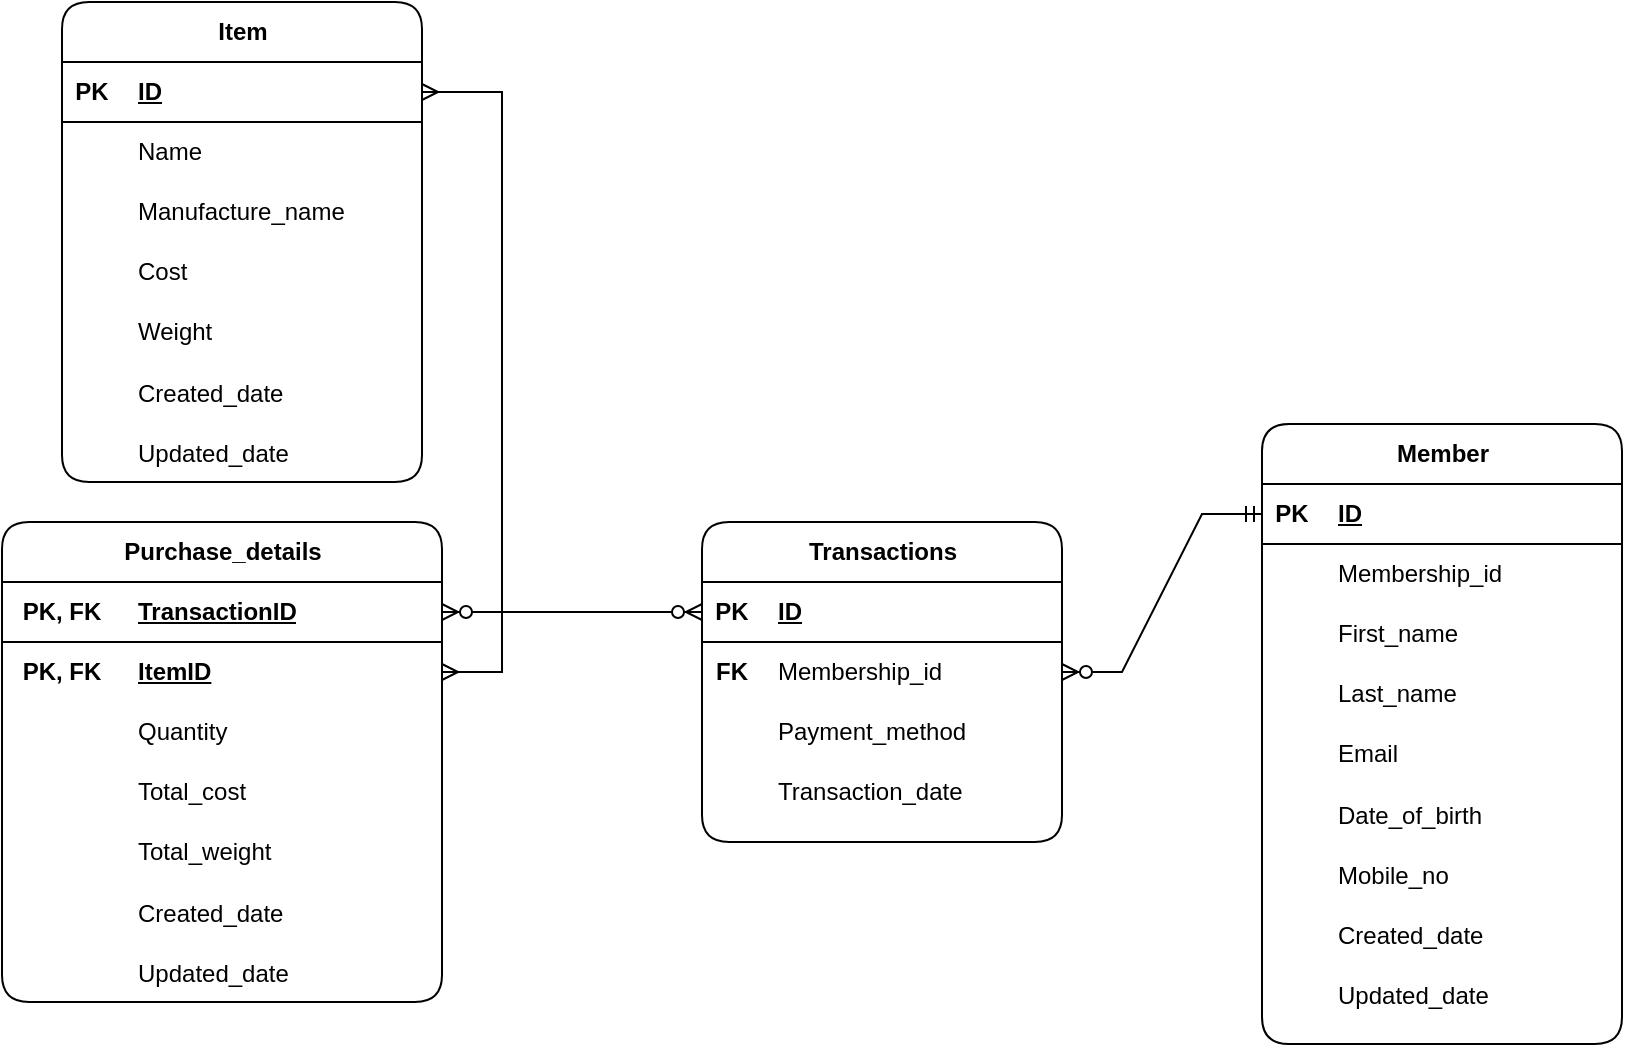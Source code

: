 <mxfile version="21.0.6"><diagram name="Page-1" id="mBTfdNgbiv4qz16sCXls"><mxGraphModel dx="1313" dy="691" grid="1" gridSize="10" guides="1" tooltips="1" connect="1" arrows="1" fold="1" page="1" pageScale="1" pageWidth="1169" pageHeight="827" math="0" shadow="0"><root><mxCell id="0"/><mxCell id="1" parent="0"/><mxCell id="h47aeCVus-h1G1dlQ44J-30" value="Item" style="shape=table;startSize=30;container=1;collapsible=1;childLayout=tableLayout;fixedRows=1;rowLines=0;fontStyle=1;align=center;resizeLast=1;html=1;columnLines=0;swimlaneLine=1;rounded=1;strokeColor=default;shadow=0;" vertex="1" parent="1"><mxGeometry x="260" y="60" width="180" height="240" as="geometry"/></mxCell><mxCell id="h47aeCVus-h1G1dlQ44J-31" value="" style="shape=tableRow;horizontal=0;startSize=0;swimlaneHead=0;swimlaneBody=0;fillColor=none;collapsible=0;dropTarget=0;points=[[0,0.5],[1,0.5]];portConstraint=eastwest;top=0;left=0;right=0;bottom=1;" vertex="1" parent="h47aeCVus-h1G1dlQ44J-30"><mxGeometry y="30" width="180" height="30" as="geometry"/></mxCell><mxCell id="h47aeCVus-h1G1dlQ44J-32" value="PK" style="shape=partialRectangle;connectable=0;fillColor=none;top=0;left=0;bottom=0;right=0;fontStyle=1;overflow=hidden;whiteSpace=wrap;html=1;" vertex="1" parent="h47aeCVus-h1G1dlQ44J-31"><mxGeometry width="30" height="30" as="geometry"><mxRectangle width="30" height="30" as="alternateBounds"/></mxGeometry></mxCell><mxCell id="h47aeCVus-h1G1dlQ44J-33" value="ID" style="shape=partialRectangle;connectable=0;fillColor=none;top=0;left=0;bottom=0;right=0;align=left;spacingLeft=6;fontStyle=5;overflow=hidden;whiteSpace=wrap;html=1;" vertex="1" parent="h47aeCVus-h1G1dlQ44J-31"><mxGeometry x="30" width="150" height="30" as="geometry"><mxRectangle width="150" height="30" as="alternateBounds"/></mxGeometry></mxCell><mxCell id="h47aeCVus-h1G1dlQ44J-34" value="" style="shape=tableRow;horizontal=0;startSize=0;swimlaneHead=0;swimlaneBody=0;fillColor=none;collapsible=0;dropTarget=0;points=[[0,0.5],[1,0.5]];portConstraint=eastwest;top=0;left=0;right=0;bottom=0;" vertex="1" parent="h47aeCVus-h1G1dlQ44J-30"><mxGeometry y="60" width="180" height="30" as="geometry"/></mxCell><mxCell id="h47aeCVus-h1G1dlQ44J-35" value="" style="shape=partialRectangle;connectable=0;fillColor=none;top=0;left=0;bottom=0;right=0;editable=1;overflow=hidden;whiteSpace=wrap;html=1;" vertex="1" parent="h47aeCVus-h1G1dlQ44J-34"><mxGeometry width="30" height="30" as="geometry"><mxRectangle width="30" height="30" as="alternateBounds"/></mxGeometry></mxCell><mxCell id="h47aeCVus-h1G1dlQ44J-36" value="Name" style="shape=partialRectangle;connectable=0;fillColor=none;top=0;left=0;bottom=0;right=0;align=left;spacingLeft=6;overflow=hidden;whiteSpace=wrap;html=1;" vertex="1" parent="h47aeCVus-h1G1dlQ44J-34"><mxGeometry x="30" width="150" height="30" as="geometry"><mxRectangle width="150" height="30" as="alternateBounds"/></mxGeometry></mxCell><mxCell id="h47aeCVus-h1G1dlQ44J-37" value="" style="shape=tableRow;horizontal=0;startSize=0;swimlaneHead=0;swimlaneBody=0;fillColor=none;collapsible=0;dropTarget=0;points=[[0,0.5],[1,0.5]];portConstraint=eastwest;top=0;left=0;right=0;bottom=0;" vertex="1" parent="h47aeCVus-h1G1dlQ44J-30"><mxGeometry y="90" width="180" height="30" as="geometry"/></mxCell><mxCell id="h47aeCVus-h1G1dlQ44J-38" value="" style="shape=partialRectangle;connectable=0;fillColor=none;top=0;left=0;bottom=0;right=0;editable=1;overflow=hidden;whiteSpace=wrap;html=1;" vertex="1" parent="h47aeCVus-h1G1dlQ44J-37"><mxGeometry width="30" height="30" as="geometry"><mxRectangle width="30" height="30" as="alternateBounds"/></mxGeometry></mxCell><mxCell id="h47aeCVus-h1G1dlQ44J-39" value="Manufacture_name" style="shape=partialRectangle;connectable=0;fillColor=none;top=0;left=0;bottom=0;right=0;align=left;spacingLeft=6;overflow=hidden;whiteSpace=wrap;html=1;" vertex="1" parent="h47aeCVus-h1G1dlQ44J-37"><mxGeometry x="30" width="150" height="30" as="geometry"><mxRectangle width="150" height="30" as="alternateBounds"/></mxGeometry></mxCell><mxCell id="h47aeCVus-h1G1dlQ44J-40" value="" style="shape=tableRow;horizontal=0;startSize=0;swimlaneHead=0;swimlaneBody=0;fillColor=none;collapsible=0;dropTarget=0;points=[[0,0.5],[1,0.5]];portConstraint=eastwest;top=0;left=0;right=0;bottom=0;" vertex="1" parent="h47aeCVus-h1G1dlQ44J-30"><mxGeometry y="120" width="180" height="30" as="geometry"/></mxCell><mxCell id="h47aeCVus-h1G1dlQ44J-41" value="" style="shape=partialRectangle;connectable=0;fillColor=none;top=0;left=0;bottom=0;right=0;editable=1;overflow=hidden;whiteSpace=wrap;html=1;" vertex="1" parent="h47aeCVus-h1G1dlQ44J-40"><mxGeometry width="30" height="30" as="geometry"><mxRectangle width="30" height="30" as="alternateBounds"/></mxGeometry></mxCell><mxCell id="h47aeCVus-h1G1dlQ44J-42" value="Cost" style="shape=partialRectangle;connectable=0;fillColor=none;top=0;left=0;bottom=0;right=0;align=left;spacingLeft=6;overflow=hidden;whiteSpace=wrap;html=1;" vertex="1" parent="h47aeCVus-h1G1dlQ44J-40"><mxGeometry x="30" width="150" height="30" as="geometry"><mxRectangle width="150" height="30" as="alternateBounds"/></mxGeometry></mxCell><mxCell id="h47aeCVus-h1G1dlQ44J-44" value="Weight" style="shape=partialRectangle;connectable=0;fillColor=none;top=0;left=0;bottom=0;right=0;align=left;spacingLeft=6;overflow=hidden;whiteSpace=wrap;html=1;" vertex="1" parent="1"><mxGeometry x="290" y="210" width="150" height="30" as="geometry"><mxRectangle width="150" height="30" as="alternateBounds"/></mxGeometry></mxCell><mxCell id="h47aeCVus-h1G1dlQ44J-45" value="Created_date" style="shape=partialRectangle;connectable=0;fillColor=none;top=0;left=0;bottom=0;right=0;align=left;spacingLeft=6;overflow=hidden;whiteSpace=wrap;html=1;" vertex="1" parent="1"><mxGeometry x="290" y="241" width="150" height="30" as="geometry"><mxRectangle width="150" height="30" as="alternateBounds"/></mxGeometry></mxCell><mxCell id="h47aeCVus-h1G1dlQ44J-46" value="Updated_date" style="shape=partialRectangle;connectable=0;fillColor=none;top=0;left=0;bottom=0;right=0;align=left;spacingLeft=6;overflow=hidden;whiteSpace=wrap;html=1;" vertex="1" parent="1"><mxGeometry x="290" y="271" width="150" height="30" as="geometry"><mxRectangle width="150" height="30" as="alternateBounds"/></mxGeometry></mxCell><mxCell id="h47aeCVus-h1G1dlQ44J-60" value="Transactions" style="shape=table;startSize=30;container=1;collapsible=1;childLayout=tableLayout;fixedRows=1;rowLines=0;fontStyle=1;align=center;resizeLast=1;html=1;columnLines=0;swimlaneLine=1;rounded=1;strokeColor=default;shadow=0;" vertex="1" parent="1"><mxGeometry x="580" y="320" width="180" height="160" as="geometry"/></mxCell><mxCell id="h47aeCVus-h1G1dlQ44J-61" value="" style="shape=tableRow;horizontal=0;startSize=0;swimlaneHead=0;swimlaneBody=0;fillColor=none;collapsible=0;dropTarget=0;points=[[0,0.5],[1,0.5]];portConstraint=eastwest;top=0;left=0;right=0;bottom=1;" vertex="1" parent="h47aeCVus-h1G1dlQ44J-60"><mxGeometry y="30" width="180" height="30" as="geometry"/></mxCell><mxCell id="h47aeCVus-h1G1dlQ44J-62" value="PK" style="shape=partialRectangle;connectable=0;fillColor=none;top=0;left=0;bottom=0;right=0;fontStyle=1;overflow=hidden;whiteSpace=wrap;html=1;" vertex="1" parent="h47aeCVus-h1G1dlQ44J-61"><mxGeometry width="30" height="30" as="geometry"><mxRectangle width="30" height="30" as="alternateBounds"/></mxGeometry></mxCell><mxCell id="h47aeCVus-h1G1dlQ44J-63" value="ID" style="shape=partialRectangle;connectable=0;fillColor=none;top=0;left=0;bottom=0;right=0;align=left;spacingLeft=6;fontStyle=5;overflow=hidden;whiteSpace=wrap;html=1;" vertex="1" parent="h47aeCVus-h1G1dlQ44J-61"><mxGeometry x="30" width="150" height="30" as="geometry"><mxRectangle width="150" height="30" as="alternateBounds"/></mxGeometry></mxCell><mxCell id="h47aeCVus-h1G1dlQ44J-64" value="" style="shape=tableRow;horizontal=0;startSize=0;swimlaneHead=0;swimlaneBody=0;fillColor=none;collapsible=0;dropTarget=0;points=[[0,0.5],[1,0.5]];portConstraint=eastwest;top=0;left=0;right=0;bottom=0;" vertex="1" parent="h47aeCVus-h1G1dlQ44J-60"><mxGeometry y="60" width="180" height="30" as="geometry"/></mxCell><mxCell id="h47aeCVus-h1G1dlQ44J-65" value="&lt;b&gt;FK&lt;/b&gt;" style="shape=partialRectangle;connectable=0;fillColor=none;top=0;left=0;bottom=0;right=0;editable=1;overflow=hidden;whiteSpace=wrap;html=1;" vertex="1" parent="h47aeCVus-h1G1dlQ44J-64"><mxGeometry width="30" height="30" as="geometry"><mxRectangle width="30" height="30" as="alternateBounds"/></mxGeometry></mxCell><mxCell id="h47aeCVus-h1G1dlQ44J-66" value="Membership_id" style="shape=partialRectangle;connectable=0;fillColor=none;top=0;left=0;bottom=0;right=0;align=left;spacingLeft=6;overflow=hidden;whiteSpace=wrap;html=1;" vertex="1" parent="h47aeCVus-h1G1dlQ44J-64"><mxGeometry x="30" width="150" height="30" as="geometry"><mxRectangle width="150" height="30" as="alternateBounds"/></mxGeometry></mxCell><mxCell id="h47aeCVus-h1G1dlQ44J-67" value="" style="shape=tableRow;horizontal=0;startSize=0;swimlaneHead=0;swimlaneBody=0;fillColor=none;collapsible=0;dropTarget=0;points=[[0,0.5],[1,0.5]];portConstraint=eastwest;top=0;left=0;right=0;bottom=0;" vertex="1" parent="h47aeCVus-h1G1dlQ44J-60"><mxGeometry y="90" width="180" height="30" as="geometry"/></mxCell><mxCell id="h47aeCVus-h1G1dlQ44J-68" value="" style="shape=partialRectangle;connectable=0;fillColor=none;top=0;left=0;bottom=0;right=0;editable=1;overflow=hidden;whiteSpace=wrap;html=1;" vertex="1" parent="h47aeCVus-h1G1dlQ44J-67"><mxGeometry width="30" height="30" as="geometry"><mxRectangle width="30" height="30" as="alternateBounds"/></mxGeometry></mxCell><mxCell id="h47aeCVus-h1G1dlQ44J-69" value="Payment_method" style="shape=partialRectangle;connectable=0;fillColor=none;top=0;left=0;bottom=0;right=0;align=left;spacingLeft=6;overflow=hidden;whiteSpace=wrap;html=1;" vertex="1" parent="h47aeCVus-h1G1dlQ44J-67"><mxGeometry x="30" width="150" height="30" as="geometry"><mxRectangle width="150" height="30" as="alternateBounds"/></mxGeometry></mxCell><mxCell id="h47aeCVus-h1G1dlQ44J-70" value="" style="shape=tableRow;horizontal=0;startSize=0;swimlaneHead=0;swimlaneBody=0;fillColor=none;collapsible=0;dropTarget=0;points=[[0,0.5],[1,0.5]];portConstraint=eastwest;top=0;left=0;right=0;bottom=0;" vertex="1" parent="h47aeCVus-h1G1dlQ44J-60"><mxGeometry y="120" width="180" height="30" as="geometry"/></mxCell><mxCell id="h47aeCVus-h1G1dlQ44J-71" value="" style="shape=partialRectangle;connectable=0;fillColor=none;top=0;left=0;bottom=0;right=0;editable=1;overflow=hidden;whiteSpace=wrap;html=1;" vertex="1" parent="h47aeCVus-h1G1dlQ44J-70"><mxGeometry width="30" height="30" as="geometry"><mxRectangle width="30" height="30" as="alternateBounds"/></mxGeometry></mxCell><mxCell id="h47aeCVus-h1G1dlQ44J-72" value="Transaction_date" style="shape=partialRectangle;connectable=0;fillColor=none;top=0;left=0;bottom=0;right=0;align=left;spacingLeft=6;overflow=hidden;whiteSpace=wrap;html=1;" vertex="1" parent="h47aeCVus-h1G1dlQ44J-70"><mxGeometry x="30" width="150" height="30" as="geometry"><mxRectangle width="150" height="30" as="alternateBounds"/></mxGeometry></mxCell><mxCell id="h47aeCVus-h1G1dlQ44J-76" value="Member" style="shape=table;startSize=30;container=1;collapsible=1;childLayout=tableLayout;fixedRows=1;rowLines=0;fontStyle=1;align=center;resizeLast=1;html=1;columnLines=0;swimlaneLine=1;rounded=1;strokeColor=default;shadow=0;" vertex="1" parent="1"><mxGeometry x="860" y="271" width="180" height="310" as="geometry"/></mxCell><mxCell id="h47aeCVus-h1G1dlQ44J-77" value="" style="shape=tableRow;horizontal=0;startSize=0;swimlaneHead=0;swimlaneBody=0;fillColor=none;collapsible=0;dropTarget=0;points=[[0,0.5],[1,0.5]];portConstraint=eastwest;top=0;left=0;right=0;bottom=1;" vertex="1" parent="h47aeCVus-h1G1dlQ44J-76"><mxGeometry y="30" width="180" height="30" as="geometry"/></mxCell><mxCell id="h47aeCVus-h1G1dlQ44J-78" value="PK" style="shape=partialRectangle;connectable=0;fillColor=none;top=0;left=0;bottom=0;right=0;fontStyle=1;overflow=hidden;whiteSpace=wrap;html=1;" vertex="1" parent="h47aeCVus-h1G1dlQ44J-77"><mxGeometry width="30" height="30" as="geometry"><mxRectangle width="30" height="30" as="alternateBounds"/></mxGeometry></mxCell><mxCell id="h47aeCVus-h1G1dlQ44J-79" value="ID" style="shape=partialRectangle;connectable=0;fillColor=none;top=0;left=0;bottom=0;right=0;align=left;spacingLeft=6;fontStyle=5;overflow=hidden;whiteSpace=wrap;html=1;" vertex="1" parent="h47aeCVus-h1G1dlQ44J-77"><mxGeometry x="30" width="150" height="30" as="geometry"><mxRectangle width="150" height="30" as="alternateBounds"/></mxGeometry></mxCell><mxCell id="h47aeCVus-h1G1dlQ44J-80" value="" style="shape=tableRow;horizontal=0;startSize=0;swimlaneHead=0;swimlaneBody=0;fillColor=none;collapsible=0;dropTarget=0;points=[[0,0.5],[1,0.5]];portConstraint=eastwest;top=0;left=0;right=0;bottom=0;" vertex="1" parent="h47aeCVus-h1G1dlQ44J-76"><mxGeometry y="60" width="180" height="30" as="geometry"/></mxCell><mxCell id="h47aeCVus-h1G1dlQ44J-81" value="" style="shape=partialRectangle;connectable=0;fillColor=none;top=0;left=0;bottom=0;right=0;editable=1;overflow=hidden;whiteSpace=wrap;html=1;" vertex="1" parent="h47aeCVus-h1G1dlQ44J-80"><mxGeometry width="30" height="30" as="geometry"><mxRectangle width="30" height="30" as="alternateBounds"/></mxGeometry></mxCell><mxCell id="h47aeCVus-h1G1dlQ44J-82" value="Membership_id" style="shape=partialRectangle;connectable=0;fillColor=none;top=0;left=0;bottom=0;right=0;align=left;spacingLeft=6;overflow=hidden;whiteSpace=wrap;html=1;" vertex="1" parent="h47aeCVus-h1G1dlQ44J-80"><mxGeometry x="30" width="150" height="30" as="geometry"><mxRectangle width="150" height="30" as="alternateBounds"/></mxGeometry></mxCell><mxCell id="h47aeCVus-h1G1dlQ44J-83" value="" style="shape=tableRow;horizontal=0;startSize=0;swimlaneHead=0;swimlaneBody=0;fillColor=none;collapsible=0;dropTarget=0;points=[[0,0.5],[1,0.5]];portConstraint=eastwest;top=0;left=0;right=0;bottom=0;" vertex="1" parent="h47aeCVus-h1G1dlQ44J-76"><mxGeometry y="90" width="180" height="30" as="geometry"/></mxCell><mxCell id="h47aeCVus-h1G1dlQ44J-84" value="" style="shape=partialRectangle;connectable=0;fillColor=none;top=0;left=0;bottom=0;right=0;editable=1;overflow=hidden;whiteSpace=wrap;html=1;" vertex="1" parent="h47aeCVus-h1G1dlQ44J-83"><mxGeometry width="30" height="30" as="geometry"><mxRectangle width="30" height="30" as="alternateBounds"/></mxGeometry></mxCell><mxCell id="h47aeCVus-h1G1dlQ44J-85" value="First_name" style="shape=partialRectangle;connectable=0;fillColor=none;top=0;left=0;bottom=0;right=0;align=left;spacingLeft=6;overflow=hidden;whiteSpace=wrap;html=1;" vertex="1" parent="h47aeCVus-h1G1dlQ44J-83"><mxGeometry x="30" width="150" height="30" as="geometry"><mxRectangle width="150" height="30" as="alternateBounds"/></mxGeometry></mxCell><mxCell id="h47aeCVus-h1G1dlQ44J-86" value="" style="shape=tableRow;horizontal=0;startSize=0;swimlaneHead=0;swimlaneBody=0;fillColor=none;collapsible=0;dropTarget=0;points=[[0,0.5],[1,0.5]];portConstraint=eastwest;top=0;left=0;right=0;bottom=0;" vertex="1" parent="h47aeCVus-h1G1dlQ44J-76"><mxGeometry y="120" width="180" height="30" as="geometry"/></mxCell><mxCell id="h47aeCVus-h1G1dlQ44J-87" value="" style="shape=partialRectangle;connectable=0;fillColor=none;top=0;left=0;bottom=0;right=0;editable=1;overflow=hidden;whiteSpace=wrap;html=1;" vertex="1" parent="h47aeCVus-h1G1dlQ44J-86"><mxGeometry width="30" height="30" as="geometry"><mxRectangle width="30" height="30" as="alternateBounds"/></mxGeometry></mxCell><mxCell id="h47aeCVus-h1G1dlQ44J-88" value="Last_name" style="shape=partialRectangle;connectable=0;fillColor=none;top=0;left=0;bottom=0;right=0;align=left;spacingLeft=6;overflow=hidden;whiteSpace=wrap;html=1;" vertex="1" parent="h47aeCVus-h1G1dlQ44J-86"><mxGeometry x="30" width="150" height="30" as="geometry"><mxRectangle width="150" height="30" as="alternateBounds"/></mxGeometry></mxCell><mxCell id="h47aeCVus-h1G1dlQ44J-89" value="Email" style="shape=partialRectangle;connectable=0;fillColor=none;top=0;left=0;bottom=0;right=0;align=left;spacingLeft=6;overflow=hidden;whiteSpace=wrap;html=1;" vertex="1" parent="1"><mxGeometry x="890" y="421" width="150" height="30" as="geometry"><mxRectangle width="150" height="30" as="alternateBounds"/></mxGeometry></mxCell><mxCell id="h47aeCVus-h1G1dlQ44J-90" value="Date_of_birth" style="shape=partialRectangle;connectable=0;fillColor=none;top=0;left=0;bottom=0;right=0;align=left;spacingLeft=6;overflow=hidden;whiteSpace=wrap;html=1;" vertex="1" parent="1"><mxGeometry x="890" y="452" width="150" height="30" as="geometry"><mxRectangle width="150" height="30" as="alternateBounds"/></mxGeometry></mxCell><mxCell id="h47aeCVus-h1G1dlQ44J-91" value="Mobile_no" style="shape=partialRectangle;connectable=0;fillColor=none;top=0;left=0;bottom=0;right=0;align=left;spacingLeft=6;overflow=hidden;whiteSpace=wrap;html=1;" vertex="1" parent="1"><mxGeometry x="890" y="482" width="150" height="30" as="geometry"><mxRectangle width="150" height="30" as="alternateBounds"/></mxGeometry></mxCell><mxCell id="h47aeCVus-h1G1dlQ44J-92" value="Purchase_details" style="shape=table;startSize=30;container=1;collapsible=1;childLayout=tableLayout;fixedRows=1;rowLines=0;fontStyle=1;align=center;resizeLast=1;html=1;columnLines=0;swimlaneLine=1;rounded=1;strokeColor=default;shadow=0;top=1;" vertex="1" parent="1"><mxGeometry x="230" y="320" width="220" height="240" as="geometry"/></mxCell><mxCell id="h47aeCVus-h1G1dlQ44J-93" value="" style="shape=tableRow;horizontal=0;startSize=0;swimlaneHead=0;swimlaneBody=0;fillColor=none;collapsible=0;dropTarget=0;points=[[0,0.5],[1,0.5]];portConstraint=eastwest;top=0;left=0;right=0;bottom=1;" vertex="1" parent="h47aeCVus-h1G1dlQ44J-92"><mxGeometry y="30" width="220" height="30" as="geometry"/></mxCell><mxCell id="h47aeCVus-h1G1dlQ44J-94" value="PK, FK" style="shape=partialRectangle;connectable=0;fillColor=none;top=0;left=0;bottom=0;right=0;fontStyle=1;overflow=hidden;whiteSpace=wrap;html=1;" vertex="1" parent="h47aeCVus-h1G1dlQ44J-93"><mxGeometry width="60" height="30" as="geometry"><mxRectangle width="60" height="30" as="alternateBounds"/></mxGeometry></mxCell><mxCell id="h47aeCVus-h1G1dlQ44J-95" value="TransactionID" style="shape=partialRectangle;connectable=0;fillColor=none;top=0;left=0;bottom=0;right=0;align=left;spacingLeft=6;fontStyle=5;overflow=hidden;whiteSpace=wrap;html=1;" vertex="1" parent="h47aeCVus-h1G1dlQ44J-93"><mxGeometry x="60" width="160" height="30" as="geometry"><mxRectangle width="160" height="30" as="alternateBounds"/></mxGeometry></mxCell><mxCell id="h47aeCVus-h1G1dlQ44J-96" value="" style="shape=tableRow;horizontal=0;startSize=0;swimlaneHead=0;swimlaneBody=0;fillColor=none;collapsible=0;dropTarget=0;points=[[0,0.5],[1,0.5]];portConstraint=eastwest;top=0;left=0;right=0;bottom=0;" vertex="1" parent="h47aeCVus-h1G1dlQ44J-92"><mxGeometry y="60" width="220" height="30" as="geometry"/></mxCell><mxCell id="h47aeCVus-h1G1dlQ44J-97" value="&lt;b&gt;PK, FK&lt;/b&gt;" style="shape=partialRectangle;connectable=0;fillColor=none;top=0;left=0;bottom=0;right=0;editable=1;overflow=hidden;whiteSpace=wrap;html=1;" vertex="1" parent="h47aeCVus-h1G1dlQ44J-96"><mxGeometry width="60" height="30" as="geometry"><mxRectangle width="60" height="30" as="alternateBounds"/></mxGeometry></mxCell><mxCell id="h47aeCVus-h1G1dlQ44J-98" value="&lt;b&gt;&lt;u&gt;ItemID&lt;/u&gt;&lt;/b&gt;" style="shape=partialRectangle;connectable=0;fillColor=none;top=0;left=0;bottom=0;right=0;align=left;spacingLeft=6;overflow=hidden;whiteSpace=wrap;html=1;" vertex="1" parent="h47aeCVus-h1G1dlQ44J-96"><mxGeometry x="60" width="160" height="30" as="geometry"><mxRectangle width="160" height="30" as="alternateBounds"/></mxGeometry></mxCell><mxCell id="h47aeCVus-h1G1dlQ44J-99" value="" style="shape=tableRow;horizontal=0;startSize=0;swimlaneHead=0;swimlaneBody=0;fillColor=none;collapsible=0;dropTarget=0;points=[[0,0.5],[1,0.5]];portConstraint=eastwest;top=0;left=0;right=0;bottom=0;" vertex="1" parent="h47aeCVus-h1G1dlQ44J-92"><mxGeometry y="90" width="220" height="30" as="geometry"/></mxCell><mxCell id="h47aeCVus-h1G1dlQ44J-100" value="" style="shape=partialRectangle;connectable=0;fillColor=none;top=0;left=0;bottom=0;right=0;editable=1;overflow=hidden;whiteSpace=wrap;html=1;" vertex="1" parent="h47aeCVus-h1G1dlQ44J-99"><mxGeometry width="60" height="30" as="geometry"><mxRectangle width="60" height="30" as="alternateBounds"/></mxGeometry></mxCell><mxCell id="h47aeCVus-h1G1dlQ44J-101" value="Quantity" style="shape=partialRectangle;connectable=0;fillColor=none;top=0;left=0;bottom=0;right=0;align=left;spacingLeft=6;overflow=hidden;whiteSpace=wrap;html=1;" vertex="1" parent="h47aeCVus-h1G1dlQ44J-99"><mxGeometry x="60" width="160" height="30" as="geometry"><mxRectangle width="160" height="30" as="alternateBounds"/></mxGeometry></mxCell><mxCell id="h47aeCVus-h1G1dlQ44J-102" value="" style="shape=tableRow;horizontal=0;startSize=0;swimlaneHead=0;swimlaneBody=0;fillColor=none;collapsible=0;dropTarget=0;points=[[0,0.5],[1,0.5]];portConstraint=eastwest;top=0;left=0;right=0;bottom=0;" vertex="1" parent="h47aeCVus-h1G1dlQ44J-92"><mxGeometry y="120" width="220" height="30" as="geometry"/></mxCell><mxCell id="h47aeCVus-h1G1dlQ44J-103" value="" style="shape=partialRectangle;connectable=0;fillColor=none;top=0;left=0;bottom=0;right=0;editable=1;overflow=hidden;whiteSpace=wrap;html=1;" vertex="1" parent="h47aeCVus-h1G1dlQ44J-102"><mxGeometry width="60" height="30" as="geometry"><mxRectangle width="60" height="30" as="alternateBounds"/></mxGeometry></mxCell><mxCell id="h47aeCVus-h1G1dlQ44J-104" value="Total_cost" style="shape=partialRectangle;connectable=0;fillColor=none;top=0;left=0;bottom=0;right=0;align=left;spacingLeft=6;overflow=hidden;whiteSpace=wrap;html=1;" vertex="1" parent="h47aeCVus-h1G1dlQ44J-102"><mxGeometry x="60" width="160" height="30" as="geometry"><mxRectangle width="160" height="30" as="alternateBounds"/></mxGeometry></mxCell><mxCell id="h47aeCVus-h1G1dlQ44J-105" value="Total_weight" style="shape=partialRectangle;connectable=0;fillColor=none;top=0;left=0;bottom=0;right=0;align=left;spacingLeft=6;overflow=hidden;whiteSpace=wrap;html=1;" vertex="1" parent="1"><mxGeometry x="290" y="470" width="150" height="30" as="geometry"><mxRectangle width="150" height="30" as="alternateBounds"/></mxGeometry></mxCell><mxCell id="h47aeCVus-h1G1dlQ44J-106" value="Created_date" style="shape=partialRectangle;connectable=0;fillColor=none;top=0;left=0;bottom=0;right=0;align=left;spacingLeft=6;overflow=hidden;whiteSpace=wrap;html=1;" vertex="1" parent="1"><mxGeometry x="290" y="501" width="150" height="30" as="geometry"><mxRectangle width="150" height="30" as="alternateBounds"/></mxGeometry></mxCell><mxCell id="h47aeCVus-h1G1dlQ44J-107" value="Updated_date" style="shape=partialRectangle;connectable=0;fillColor=none;top=0;left=0;bottom=0;right=0;align=left;spacingLeft=6;overflow=hidden;whiteSpace=wrap;html=1;" vertex="1" parent="1"><mxGeometry x="290" y="531" width="150" height="30" as="geometry"><mxRectangle width="150" height="30" as="alternateBounds"/></mxGeometry></mxCell><mxCell id="h47aeCVus-h1G1dlQ44J-108" value="Created_date" style="shape=partialRectangle;connectable=0;fillColor=none;top=0;left=0;bottom=0;right=0;align=left;spacingLeft=6;overflow=hidden;whiteSpace=wrap;html=1;" vertex="1" parent="1"><mxGeometry x="890" y="512" width="150" height="30" as="geometry"><mxRectangle width="150" height="30" as="alternateBounds"/></mxGeometry></mxCell><mxCell id="h47aeCVus-h1G1dlQ44J-109" value="Updated_date" style="shape=partialRectangle;connectable=0;fillColor=none;top=0;left=0;bottom=0;right=0;align=left;spacingLeft=6;overflow=hidden;whiteSpace=wrap;html=1;" vertex="1" parent="1"><mxGeometry x="890" y="542" width="150" height="30" as="geometry"><mxRectangle width="150" height="30" as="alternateBounds"/></mxGeometry></mxCell><mxCell id="h47aeCVus-h1G1dlQ44J-112" value="" style="edgeStyle=entityRelationEdgeStyle;fontSize=12;html=1;endArrow=ERmany;startArrow=ERmany;rounded=0;entryX=1;entryY=0.5;entryDx=0;entryDy=0;" edge="1" parent="1" source="h47aeCVus-h1G1dlQ44J-96" target="h47aeCVus-h1G1dlQ44J-31"><mxGeometry width="100" height="100" relative="1" as="geometry"><mxPoint x="430" y="570" as="sourcePoint"/><mxPoint x="520" y="340" as="targetPoint"/></mxGeometry></mxCell><mxCell id="h47aeCVus-h1G1dlQ44J-115" value="" style="edgeStyle=entityRelationEdgeStyle;fontSize=12;html=1;endArrow=ERzeroToMany;startArrow=ERmandOne;rounded=0;exitX=0;exitY=0.5;exitDx=0;exitDy=0;" edge="1" parent="1" source="h47aeCVus-h1G1dlQ44J-77" target="h47aeCVus-h1G1dlQ44J-64"><mxGeometry width="100" height="100" relative="1" as="geometry"><mxPoint x="770" y="230" as="sourcePoint"/><mxPoint x="870" y="130" as="targetPoint"/></mxGeometry></mxCell><mxCell id="h47aeCVus-h1G1dlQ44J-116" value="" style="edgeStyle=entityRelationEdgeStyle;fontSize=12;html=1;endArrow=ERzeroToMany;endFill=1;startArrow=ERzeroToMany;rounded=0;entryX=0;entryY=0.5;entryDx=0;entryDy=0;exitX=1;exitY=0.5;exitDx=0;exitDy=0;" edge="1" parent="1" source="h47aeCVus-h1G1dlQ44J-93" target="h47aeCVus-h1G1dlQ44J-61"><mxGeometry width="100" height="100" relative="1" as="geometry"><mxPoint x="440" y="472" as="sourcePoint"/><mxPoint x="540" y="372" as="targetPoint"/></mxGeometry></mxCell></root></mxGraphModel></diagram></mxfile>